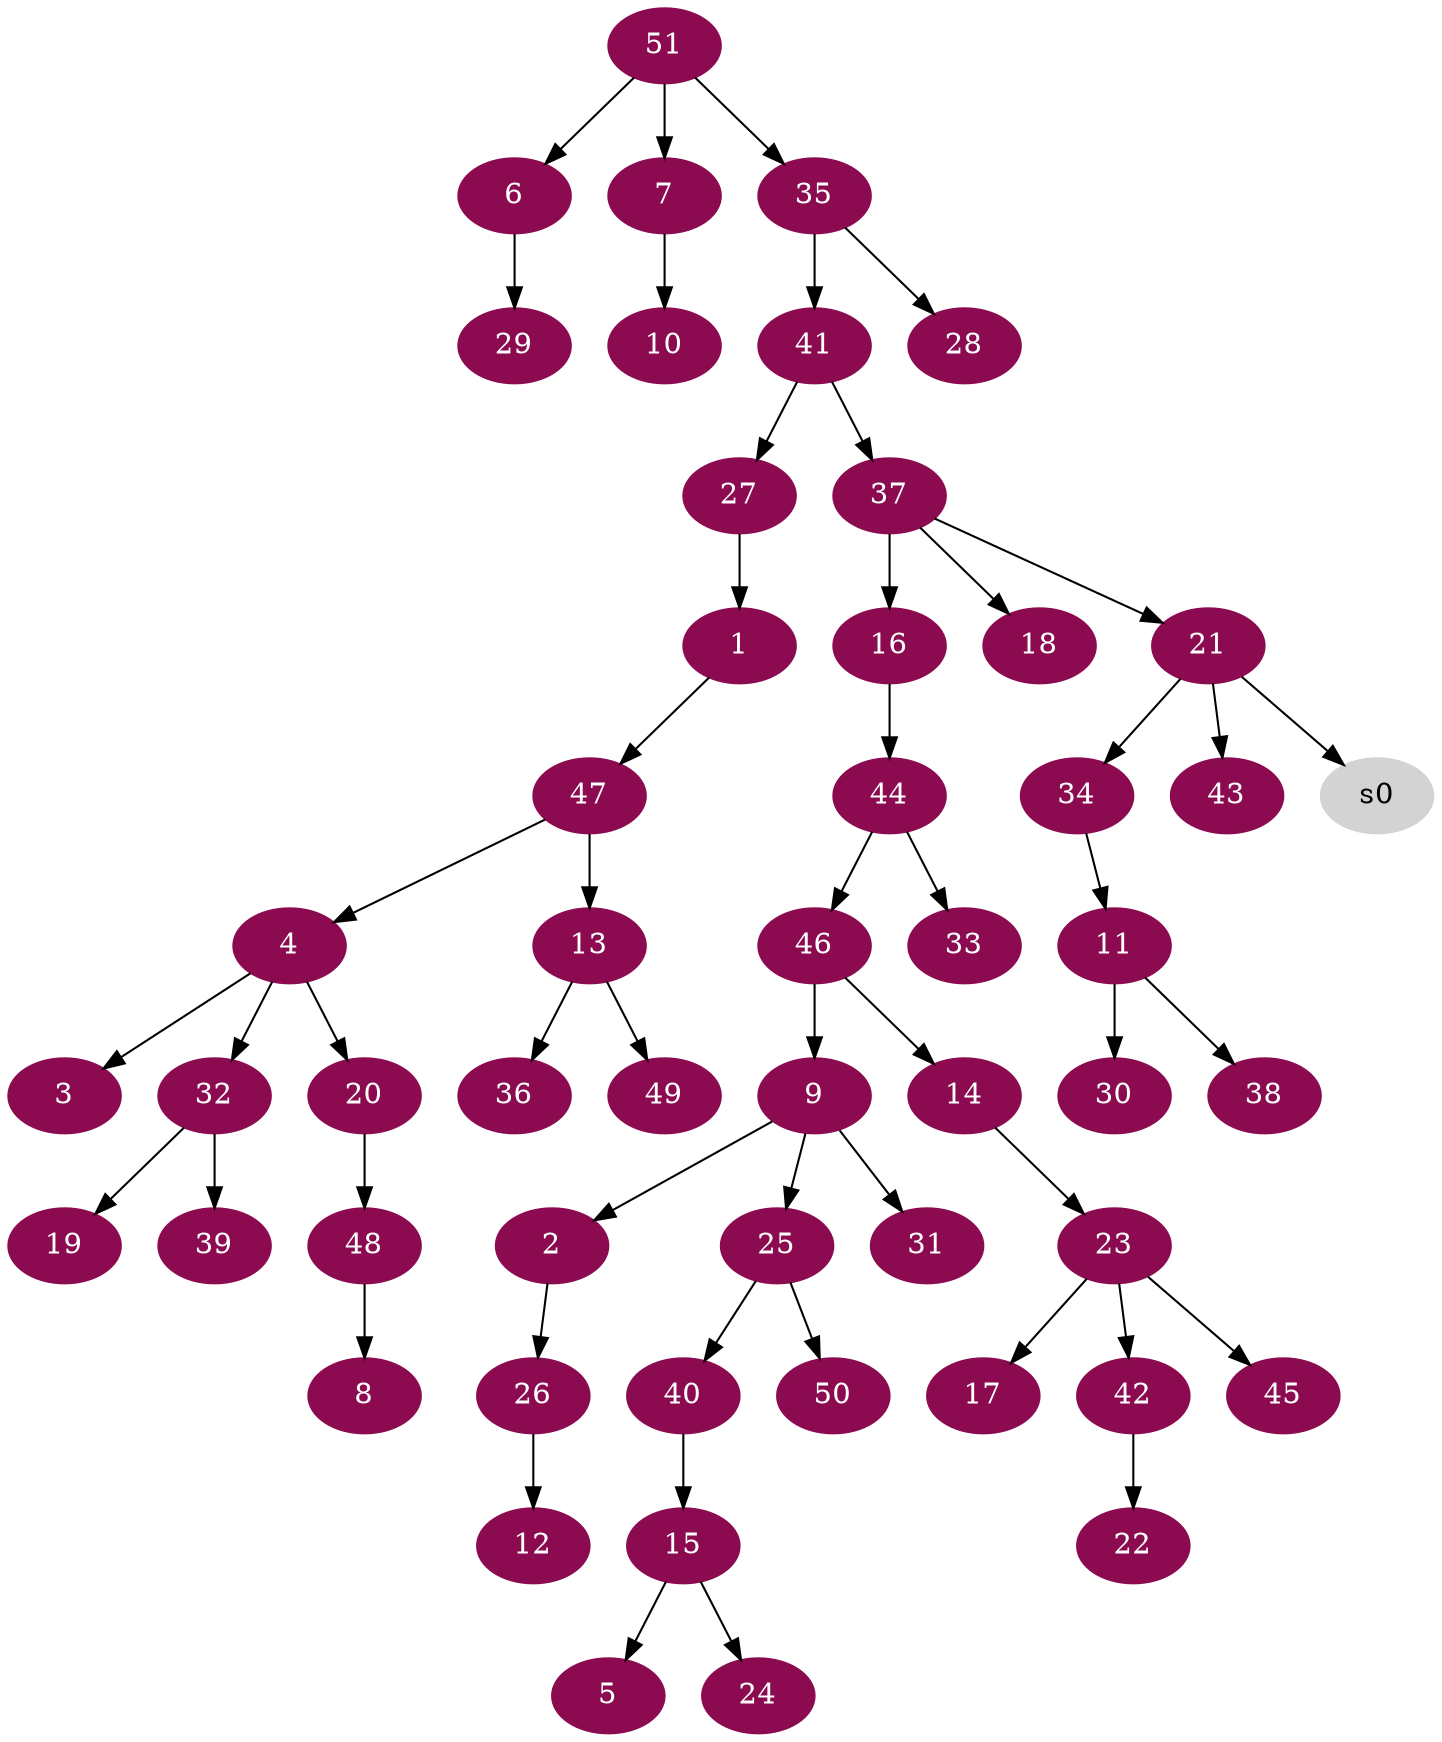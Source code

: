 digraph G {
node [color=deeppink4, style=filled, fontcolor=white];
27 -> 1;
9 -> 2;
4 -> 3;
47 -> 4;
15 -> 5;
51 -> 6;
51 -> 7;
48 -> 8;
46 -> 9;
7 -> 10;
34 -> 11;
26 -> 12;
47 -> 13;
46 -> 14;
40 -> 15;
37 -> 16;
23 -> 17;
37 -> 18;
32 -> 19;
4 -> 20;
37 -> 21;
42 -> 22;
14 -> 23;
15 -> 24;
9 -> 25;
2 -> 26;
41 -> 27;
35 -> 28;
6 -> 29;
11 -> 30;
9 -> 31;
4 -> 32;
44 -> 33;
21 -> 34;
51 -> 35;
13 -> 36;
41 -> 37;
11 -> 38;
32 -> 39;
25 -> 40;
35 -> 41;
23 -> 42;
21 -> 43;
16 -> 44;
23 -> 45;
44 -> 46;
1 -> 47;
20 -> 48;
13 -> 49;
25 -> 50;
node [color=lightgrey, style=filled, fontcolor=black];
21 -> s0;
}
